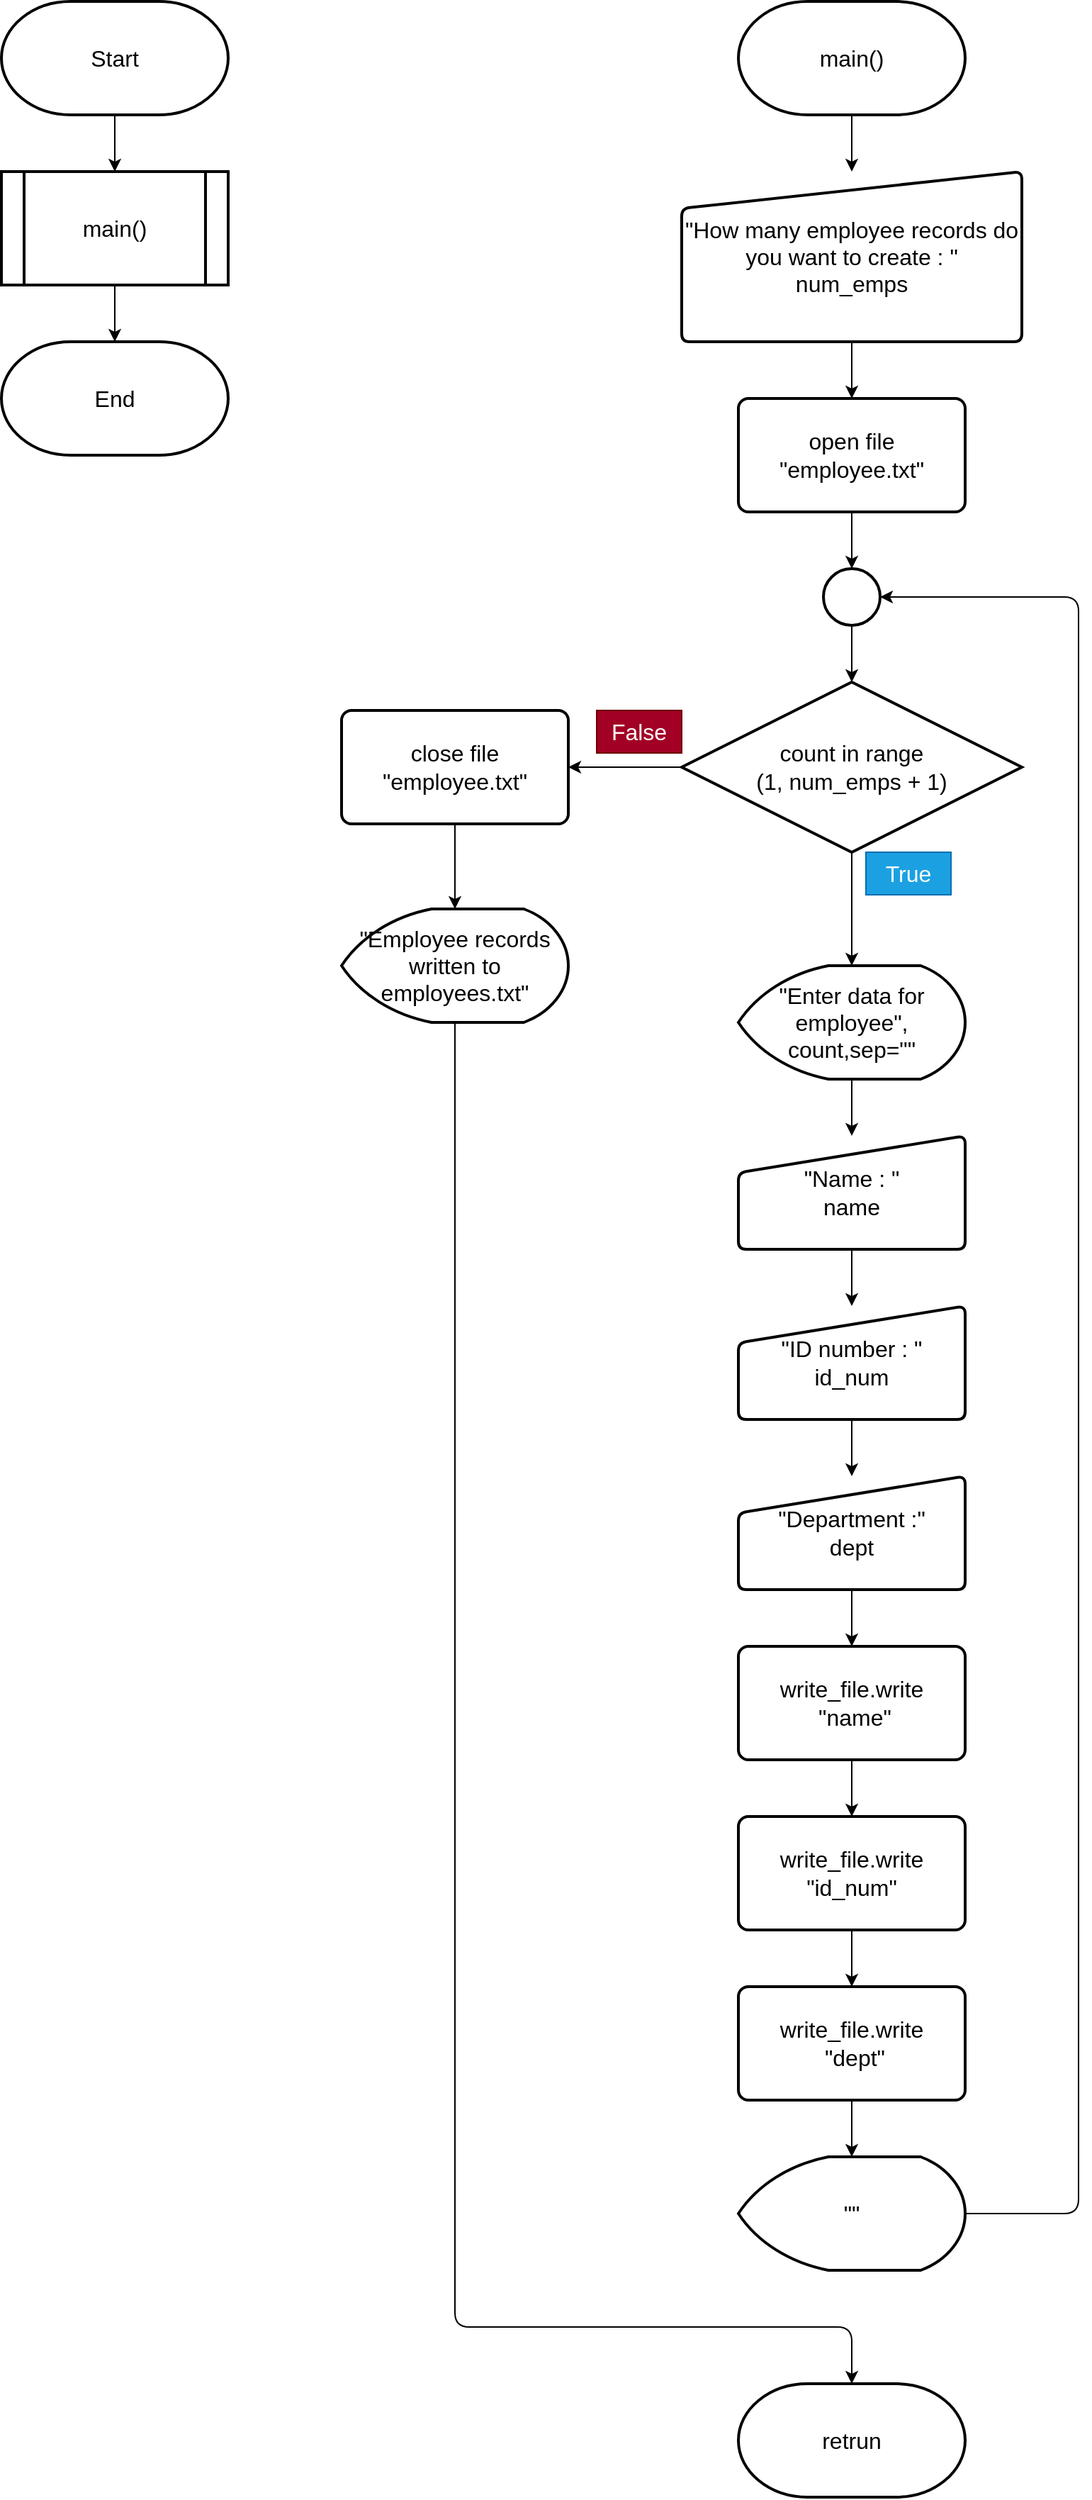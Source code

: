 <mxfile>
    <diagram id="MZW0JtyVuGxLJxd56s2n" name="Page-1">
        <mxGraphModel dx="1720" dy="1150" grid="1" gridSize="10" guides="1" tooltips="1" connect="1" arrows="1" fold="1" page="0" pageScale="1" pageWidth="850" pageHeight="1100" math="0" shadow="0">
            <root>
                <mxCell id="0"/>
                <mxCell id="1" parent="0"/>
                <mxCell id="6" value="" style="edgeStyle=none;html=1;fontSize=18;" edge="1" parent="1" source="2" target="5">
                    <mxGeometry relative="1" as="geometry"/>
                </mxCell>
                <mxCell id="2" value="&lt;font size=&quot;3&quot;&gt;Start&lt;/font&gt;" style="strokeWidth=2;html=1;shape=mxgraph.flowchart.terminator;whiteSpace=wrap;" vertex="1" parent="1">
                    <mxGeometry x="-120" y="-160" width="160" height="80" as="geometry"/>
                </mxCell>
                <mxCell id="3" value="&lt;font size=&quot;3&quot;&gt;End&lt;/font&gt;" style="strokeWidth=2;html=1;shape=mxgraph.flowchart.terminator;whiteSpace=wrap;" vertex="1" parent="1">
                    <mxGeometry x="-120" y="80" width="160" height="80" as="geometry"/>
                </mxCell>
                <mxCell id="7" value="" style="edgeStyle=none;html=1;fontSize=16;" edge="1" parent="1" source="5" target="3">
                    <mxGeometry relative="1" as="geometry"/>
                </mxCell>
                <mxCell id="5" value="&lt;font style=&quot;font-size: 16px;&quot;&gt;main()&lt;/font&gt;" style="shape=process;whiteSpace=wrap;html=1;backgroundOutline=1;strokeWidth=2;" vertex="1" parent="1">
                    <mxGeometry x="-120" y="-40" width="160" height="80" as="geometry"/>
                </mxCell>
                <mxCell id="11" value="" style="edgeStyle=none;html=1;fontSize=16;" edge="1" parent="1" source="8" target="9">
                    <mxGeometry relative="1" as="geometry"/>
                </mxCell>
                <mxCell id="8" value="&lt;font size=&quot;3&quot;&gt;main()&lt;/font&gt;" style="strokeWidth=2;html=1;shape=mxgraph.flowchart.terminator;whiteSpace=wrap;" vertex="1" parent="1">
                    <mxGeometry x="400" y="-160" width="160" height="80" as="geometry"/>
                </mxCell>
                <mxCell id="12" value="" style="edgeStyle=none;html=1;fontSize=16;" edge="1" parent="1" source="9" target="10">
                    <mxGeometry relative="1" as="geometry"/>
                </mxCell>
                <mxCell id="9" value="&quot;How many employee records do you want to create : &quot;&lt;br&gt;num_emps" style="html=1;strokeWidth=2;shape=manualInput;whiteSpace=wrap;rounded=1;size=26;arcSize=11;fontSize=16;" vertex="1" parent="1">
                    <mxGeometry x="360" y="-40" width="240" height="120" as="geometry"/>
                </mxCell>
                <mxCell id="16" value="" style="edgeStyle=none;html=1;fontSize=16;" edge="1" parent="1" source="10" target="15">
                    <mxGeometry relative="1" as="geometry"/>
                </mxCell>
                <mxCell id="10" value="open file &quot;employee.txt&quot;" style="rounded=1;whiteSpace=wrap;html=1;absoluteArcSize=1;arcSize=14;strokeWidth=2;fontSize=16;" vertex="1" parent="1">
                    <mxGeometry x="400" y="120" width="160" height="80" as="geometry"/>
                </mxCell>
                <mxCell id="19" value="" style="edgeStyle=none;html=1;fontSize=16;" edge="1" parent="1" source="13" target="18">
                    <mxGeometry relative="1" as="geometry"/>
                </mxCell>
                <mxCell id="35" style="edgeStyle=none;html=1;fontSize=16;entryX=1;entryY=0.5;entryDx=0;entryDy=0;" edge="1" parent="1" source="13" target="36">
                    <mxGeometry relative="1" as="geometry">
                        <mxPoint x="280" y="380" as="targetPoint"/>
                    </mxGeometry>
                </mxCell>
                <mxCell id="13" value="count in range&lt;br&gt;(1, num_emps + 1)" style="strokeWidth=2;html=1;shape=mxgraph.flowchart.decision;whiteSpace=wrap;fontSize=16;" vertex="1" parent="1">
                    <mxGeometry x="360" y="320" width="240" height="120" as="geometry"/>
                </mxCell>
                <mxCell id="17" value="" style="edgeStyle=none;html=1;fontSize=16;" edge="1" parent="1" source="15" target="13">
                    <mxGeometry relative="1" as="geometry"/>
                </mxCell>
                <mxCell id="15" value="" style="strokeWidth=2;html=1;shape=mxgraph.flowchart.start_2;whiteSpace=wrap;fontSize=16;" vertex="1" parent="1">
                    <mxGeometry x="460" y="240" width="40" height="40" as="geometry"/>
                </mxCell>
                <mxCell id="25" value="" style="edgeStyle=none;html=1;fontSize=16;" edge="1" parent="1" source="18" target="21">
                    <mxGeometry relative="1" as="geometry"/>
                </mxCell>
                <mxCell id="18" value="&quot;Enter data for employee&quot;,&lt;br&gt;count,sep=&quot;&quot;" style="strokeWidth=2;html=1;shape=mxgraph.flowchart.display;whiteSpace=wrap;fontSize=16;" vertex="1" parent="1">
                    <mxGeometry x="400" y="520" width="160" height="80" as="geometry"/>
                </mxCell>
                <mxCell id="24" value="" style="edgeStyle=none;html=1;fontSize=16;" edge="1" parent="1" source="20" target="22">
                    <mxGeometry relative="1" as="geometry"/>
                </mxCell>
                <mxCell id="20" value="&quot;ID number : &quot;&lt;br&gt;id_num" style="html=1;strokeWidth=2;shape=manualInput;whiteSpace=wrap;rounded=1;size=26;arcSize=11;fontSize=16;" vertex="1" parent="1">
                    <mxGeometry x="400" y="760" width="160" height="80" as="geometry"/>
                </mxCell>
                <mxCell id="23" value="" style="edgeStyle=none;html=1;fontSize=16;" edge="1" parent="1" source="21" target="20">
                    <mxGeometry relative="1" as="geometry"/>
                </mxCell>
                <mxCell id="21" value="&quot;Name : &quot;&lt;br&gt;name" style="html=1;strokeWidth=2;shape=manualInput;whiteSpace=wrap;rounded=1;size=26;arcSize=11;fontSize=16;" vertex="1" parent="1">
                    <mxGeometry x="400" y="640" width="160" height="80" as="geometry"/>
                </mxCell>
                <mxCell id="29" value="" style="edgeStyle=none;html=1;fontSize=16;" edge="1" parent="1" source="22" target="26">
                    <mxGeometry relative="1" as="geometry"/>
                </mxCell>
                <mxCell id="22" value="&quot;Department :&quot;&lt;br&gt;dept" style="html=1;strokeWidth=2;shape=manualInput;whiteSpace=wrap;rounded=1;size=26;arcSize=11;fontSize=16;" vertex="1" parent="1">
                    <mxGeometry x="400" y="880" width="160" height="80" as="geometry"/>
                </mxCell>
                <mxCell id="30" value="" style="edgeStyle=none;html=1;fontSize=16;" edge="1" parent="1" source="26" target="27">
                    <mxGeometry relative="1" as="geometry"/>
                </mxCell>
                <mxCell id="26" value="write_file.write&lt;br&gt;&amp;nbsp;&quot;name&quot;" style="rounded=1;whiteSpace=wrap;html=1;absoluteArcSize=1;arcSize=14;strokeWidth=2;fontSize=16;" vertex="1" parent="1">
                    <mxGeometry x="400" y="1000" width="160" height="80" as="geometry"/>
                </mxCell>
                <mxCell id="31" value="" style="edgeStyle=none;html=1;fontSize=16;" edge="1" parent="1" source="27" target="28">
                    <mxGeometry relative="1" as="geometry"/>
                </mxCell>
                <mxCell id="27" value="write_file.write &lt;br&gt;&quot;id_num&quot;" style="rounded=1;whiteSpace=wrap;html=1;absoluteArcSize=1;arcSize=14;strokeWidth=2;fontSize=16;" vertex="1" parent="1">
                    <mxGeometry x="400" y="1120" width="160" height="80" as="geometry"/>
                </mxCell>
                <mxCell id="33" value="" style="edgeStyle=none;html=1;fontSize=16;" edge="1" parent="1" source="28" target="32">
                    <mxGeometry relative="1" as="geometry"/>
                </mxCell>
                <mxCell id="28" value="write_file.write&lt;br&gt;&amp;nbsp;&quot;dept&quot;" style="rounded=1;whiteSpace=wrap;html=1;absoluteArcSize=1;arcSize=14;strokeWidth=2;fontSize=16;" vertex="1" parent="1">
                    <mxGeometry x="400" y="1240" width="160" height="80" as="geometry"/>
                </mxCell>
                <mxCell id="34" style="edgeStyle=none;html=1;entryX=1;entryY=0.5;entryDx=0;entryDy=0;entryPerimeter=0;fontSize=16;" edge="1" parent="1" source="32" target="15">
                    <mxGeometry relative="1" as="geometry">
                        <Array as="points">
                            <mxPoint x="640" y="1400"/>
                            <mxPoint x="640" y="260"/>
                        </Array>
                    </mxGeometry>
                </mxCell>
                <mxCell id="32" value="&quot;&quot;" style="strokeWidth=2;html=1;shape=mxgraph.flowchart.display;whiteSpace=wrap;fontSize=16;" vertex="1" parent="1">
                    <mxGeometry x="400" y="1360" width="160" height="80" as="geometry"/>
                </mxCell>
                <mxCell id="38" value="" style="edgeStyle=none;html=1;fontSize=16;" edge="1" parent="1" source="36" target="37">
                    <mxGeometry relative="1" as="geometry"/>
                </mxCell>
                <mxCell id="36" value="close file&lt;br&gt;&quot;employee.txt&quot;" style="rounded=1;whiteSpace=wrap;html=1;absoluteArcSize=1;arcSize=14;strokeWidth=2;fontSize=16;" vertex="1" parent="1">
                    <mxGeometry x="120" y="340" width="160" height="80" as="geometry"/>
                </mxCell>
                <mxCell id="39" style="edgeStyle=none;html=1;fontSize=16;entryX=0.5;entryY=0;entryDx=0;entryDy=0;entryPerimeter=0;" edge="1" parent="1" source="37" target="40">
                    <mxGeometry relative="1" as="geometry">
                        <mxPoint x="480" y="1520" as="targetPoint"/>
                        <Array as="points">
                            <mxPoint x="200" y="1480"/>
                            <mxPoint x="480" y="1480"/>
                        </Array>
                    </mxGeometry>
                </mxCell>
                <mxCell id="37" value="&quot;Employee records written to employees.txt&quot;" style="strokeWidth=2;html=1;shape=mxgraph.flowchart.display;whiteSpace=wrap;fontSize=16;" vertex="1" parent="1">
                    <mxGeometry x="120" y="480" width="160" height="80" as="geometry"/>
                </mxCell>
                <mxCell id="40" value="&lt;font size=&quot;3&quot;&gt;retrun&lt;/font&gt;" style="strokeWidth=2;html=1;shape=mxgraph.flowchart.terminator;whiteSpace=wrap;" vertex="1" parent="1">
                    <mxGeometry x="400" y="1520" width="160" height="80" as="geometry"/>
                </mxCell>
                <mxCell id="41" value="True" style="text;html=1;strokeColor=#006EAF;fillColor=#1ba1e2;align=center;verticalAlign=middle;whiteSpace=wrap;rounded=0;fontSize=16;fontColor=#ffffff;" vertex="1" parent="1">
                    <mxGeometry x="490" y="440" width="60" height="30" as="geometry"/>
                </mxCell>
                <mxCell id="42" value="False" style="text;html=1;strokeColor=#6F0000;fillColor=#a20025;align=center;verticalAlign=middle;whiteSpace=wrap;rounded=0;fontSize=16;fontColor=#ffffff;" vertex="1" parent="1">
                    <mxGeometry x="300" y="340" width="60" height="30" as="geometry"/>
                </mxCell>
            </root>
        </mxGraphModel>
    </diagram>
</mxfile>